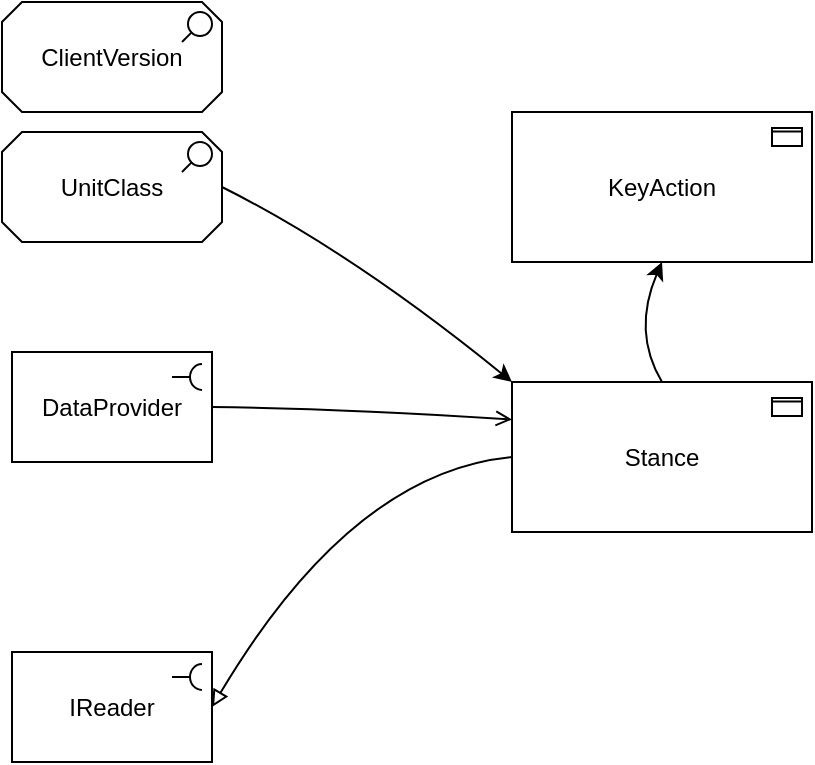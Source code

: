 <mxfile version="24.7.16">
  <diagram name="Page-1" id="tHewt-plReYWBCTNkzJ1">
    <mxGraphModel dx="1284" dy="1790" grid="1" gridSize="10" guides="1" tooltips="1" connect="1" arrows="1" fold="1" page="1" pageScale="1" pageWidth="827" pageHeight="1169" math="0" shadow="0">
      <root>
        <mxCell id="0" />
        <mxCell id="1" parent="0" />
        <mxCell id="4Kc2HaVrnk-MGNo5C4es-4" value="" style="curved=1;endArrow=classic;html=1;rounded=0;exitX=0.5;exitY=0;exitDx=0;exitDy=0;entryX=0.5;entryY=1;entryDx=0;entryDy=0;exitPerimeter=0;entryPerimeter=0;" edge="1" parent="1" source="4Kc2HaVrnk-MGNo5C4es-9" target="4Kc2HaVrnk-MGNo5C4es-10">
          <mxGeometry width="50" height="50" relative="1" as="geometry">
            <mxPoint x="354" y="170" as="sourcePoint" />
            <mxPoint x="354" y="270" as="targetPoint" />
            <Array as="points">
              <mxPoint x="350" y="60" />
            </Array>
          </mxGeometry>
        </mxCell>
        <mxCell id="4Kc2HaVrnk-MGNo5C4es-5" value="IReader" style="html=1;outlineConnect=0;whiteSpace=wrap;shape=mxgraph.archimate.application;appType=interface2" vertex="1" parent="1">
          <mxGeometry x="40" y="220" width="100" height="55" as="geometry" />
        </mxCell>
        <mxCell id="4Kc2HaVrnk-MGNo5C4es-9" value="Stance" style="html=1;outlineConnect=0;whiteSpace=wrap;shape=mxgraph.archimate3.application;appType=passive;archiType=square;" vertex="1" parent="1">
          <mxGeometry x="290" y="85" width="150" height="75" as="geometry" />
        </mxCell>
        <mxCell id="4Kc2HaVrnk-MGNo5C4es-10" value="KeyAction" style="html=1;outlineConnect=0;whiteSpace=wrap;shape=mxgraph.archimate3.application;appType=passive;archiType=square;" vertex="1" parent="1">
          <mxGeometry x="290" y="-50" width="150" height="75" as="geometry" />
        </mxCell>
        <mxCell id="4Kc2HaVrnk-MGNo5C4es-11" value="" style="curved=1;endArrow=block;html=1;rounded=0;exitX=0;exitY=0.5;exitDx=0;exitDy=0;exitPerimeter=0;entryX=1;entryY=0.5;entryDx=0;entryDy=0;entryPerimeter=0;endFill=0;" edge="1" parent="1" source="4Kc2HaVrnk-MGNo5C4es-9" target="4Kc2HaVrnk-MGNo5C4es-5">
          <mxGeometry width="50" height="50" relative="1" as="geometry">
            <mxPoint x="210" y="180" as="sourcePoint" />
            <mxPoint x="260" y="130" as="targetPoint" />
            <Array as="points">
              <mxPoint x="210" y="130" />
            </Array>
          </mxGeometry>
        </mxCell>
        <mxCell id="4Kc2HaVrnk-MGNo5C4es-12" value="DataProvider" style="html=1;outlineConnect=0;whiteSpace=wrap;shape=mxgraph.archimate.application;appType=interface2;movable=1;resizable=1;rotatable=1;deletable=1;editable=1;locked=0;connectable=1;" vertex="1" parent="1">
          <mxGeometry x="40" y="70" width="100" height="55" as="geometry" />
        </mxCell>
        <mxCell id="4Kc2HaVrnk-MGNo5C4es-13" value="" style="curved=1;endArrow=open;html=1;rounded=0;exitX=1;exitY=0.5;exitDx=0;exitDy=0;exitPerimeter=0;endFill=0;entryX=0;entryY=0.25;entryDx=0;entryDy=0;entryPerimeter=0;" edge="1" parent="1" source="4Kc2HaVrnk-MGNo5C4es-12" target="4Kc2HaVrnk-MGNo5C4es-9">
          <mxGeometry width="50" height="50" relative="1" as="geometry">
            <mxPoint x="200" y="70" as="sourcePoint" />
            <mxPoint x="260" y="190" as="targetPoint" />
            <Array as="points">
              <mxPoint x="200" y="98" />
            </Array>
          </mxGeometry>
        </mxCell>
        <mxCell id="4Kc2HaVrnk-MGNo5C4es-17" value="UnitClass" style="html=1;outlineConnect=0;whiteSpace=wrap;shape=mxgraph.archimate.motiv;motivType=assess;shadow=0;gradientColor=none;fillColor=default;strokeColor=default;perimeterSpacing=0;" vertex="1" parent="1">
          <mxGeometry x="35" y="-40" width="110" height="55" as="geometry" />
        </mxCell>
        <mxCell id="4Kc2HaVrnk-MGNo5C4es-18" value="" style="curved=1;endArrow=classic;html=1;rounded=0;fontFamily=Helvetica;fontSize=12;fontColor=default;exitX=1;exitY=0.5;exitDx=0;exitDy=0;exitPerimeter=0;entryX=0;entryY=0;entryDx=0;entryDy=0;entryPerimeter=0;" edge="1" parent="1" source="4Kc2HaVrnk-MGNo5C4es-17" target="4Kc2HaVrnk-MGNo5C4es-9">
          <mxGeometry width="50" height="50" relative="1" as="geometry">
            <mxPoint x="160" y="20" as="sourcePoint" />
            <mxPoint x="210" y="-30" as="targetPoint" />
            <Array as="points">
              <mxPoint x="210" y="20" />
            </Array>
          </mxGeometry>
        </mxCell>
        <mxCell id="4Kc2HaVrnk-MGNo5C4es-19" value="ClientVersion" style="html=1;outlineConnect=0;whiteSpace=wrap;shape=mxgraph.archimate.motiv;motivType=assess;shadow=0;gradientColor=none;fillColor=default;strokeColor=default;perimeterSpacing=0;" vertex="1" parent="1">
          <mxGeometry x="35" y="-105" width="110" height="55" as="geometry" />
        </mxCell>
      </root>
    </mxGraphModel>
  </diagram>
</mxfile>

